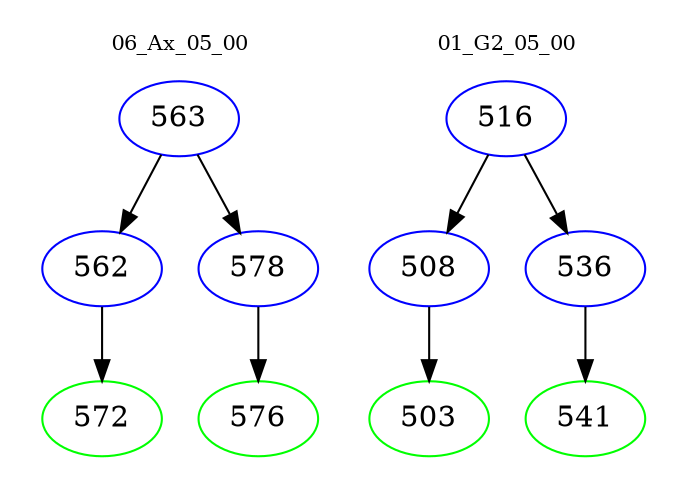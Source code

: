 digraph{
subgraph cluster_0 {
color = white
label = "06_Ax_05_00";
fontsize=10;
T0_563 [label="563", color="blue"]
T0_563 -> T0_562 [color="black"]
T0_562 [label="562", color="blue"]
T0_562 -> T0_572 [color="black"]
T0_572 [label="572", color="green"]
T0_563 -> T0_578 [color="black"]
T0_578 [label="578", color="blue"]
T0_578 -> T0_576 [color="black"]
T0_576 [label="576", color="green"]
}
subgraph cluster_1 {
color = white
label = "01_G2_05_00";
fontsize=10;
T1_516 [label="516", color="blue"]
T1_516 -> T1_508 [color="black"]
T1_508 [label="508", color="blue"]
T1_508 -> T1_503 [color="black"]
T1_503 [label="503", color="green"]
T1_516 -> T1_536 [color="black"]
T1_536 [label="536", color="blue"]
T1_536 -> T1_541 [color="black"]
T1_541 [label="541", color="green"]
}
}
